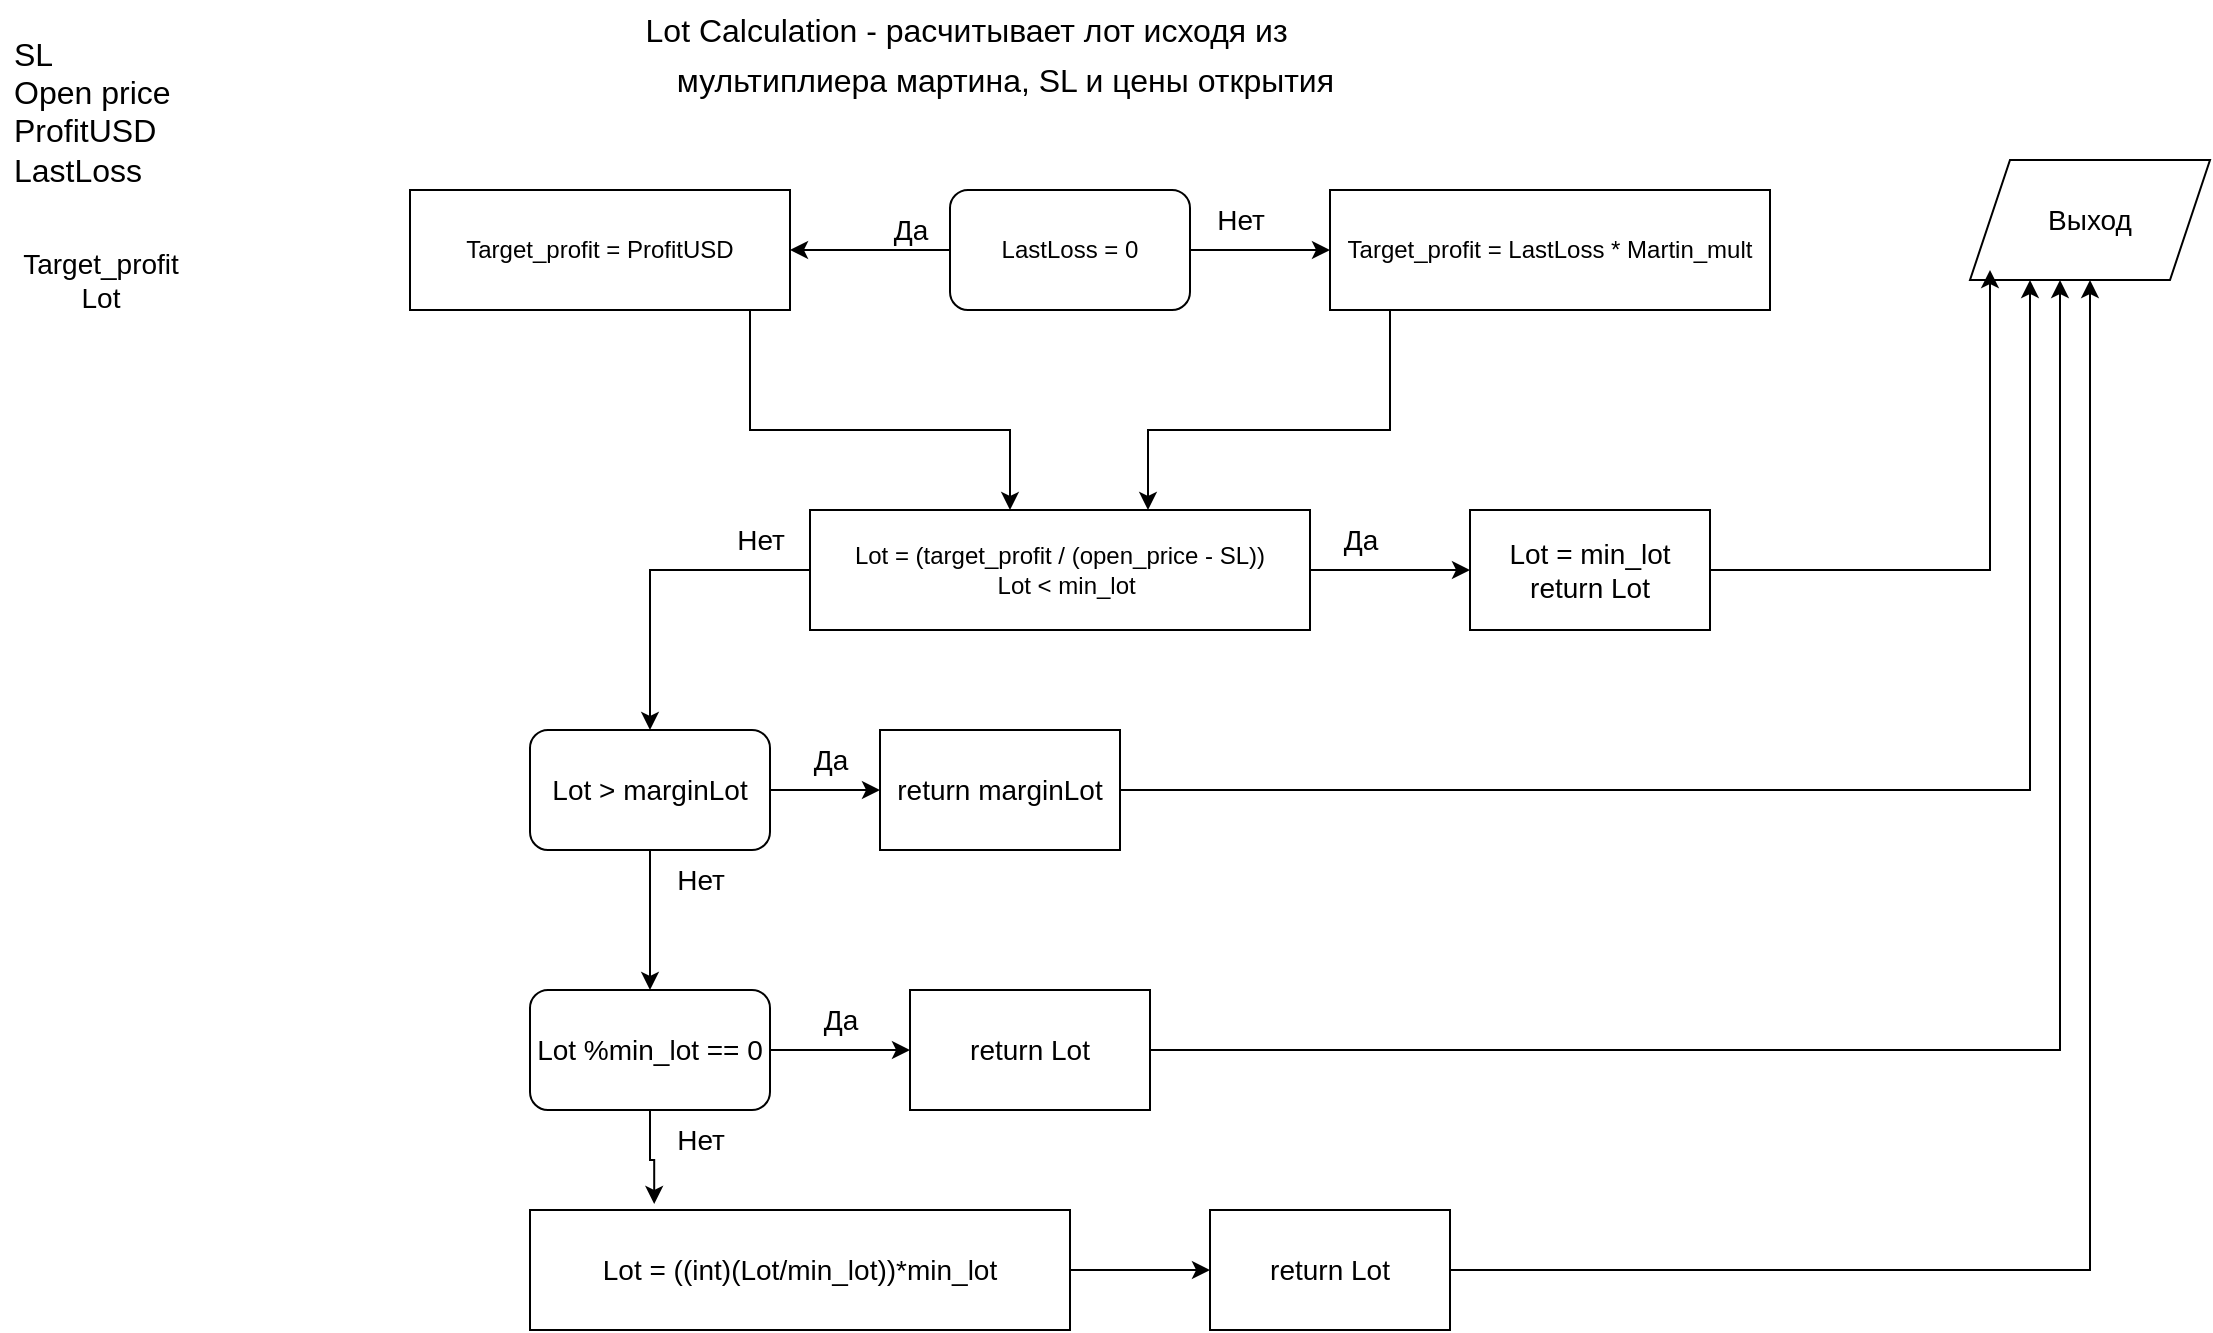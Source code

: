 <mxfile version="20.3.0" type="device"><diagram id="BsX_XXvSUA_xgmCD9t2Q" name="Page-1"><mxGraphModel dx="1185" dy="721" grid="1" gridSize="10" guides="1" tooltips="1" connect="1" arrows="1" fold="1" page="1" pageScale="1" pageWidth="1169" pageHeight="1654" math="0" shadow="0"><root><mxCell id="0"/><mxCell id="1" parent="0"/><mxCell id="hU_VBsq3rys60XU_JUN2-2" value="&lt;font style=&quot;font-size: 16px;&quot;&gt;Lot Calculation - расчитывает лот исходя из&amp;nbsp;&lt;/font&gt;" style="text;html=1;align=center;verticalAlign=middle;resizable=0;points=[];autosize=1;strokeColor=none;fillColor=none;fontSize=13;" parent="1" vertex="1"><mxGeometry x="325" y="25" width="350" height="30" as="geometry"/></mxCell><mxCell id="hU_VBsq3rys60XU_JUN2-3" value="&amp;nbsp;мультиплиера мартина, SL и цены открытия" style="text;html=1;align=center;verticalAlign=middle;resizable=0;points=[];autosize=1;strokeColor=none;fillColor=none;fontSize=16;" parent="1" vertex="1"><mxGeometry x="335" y="50" width="360" height="30" as="geometry"/></mxCell><mxCell id="hU_VBsq3rys60XU_JUN2-4" value="SL&lt;br&gt;Open price&lt;br&gt;ProfitUSD&lt;br&gt;&lt;div style=&quot;&quot;&gt;LastLoss&lt;/div&gt;&lt;div style=&quot;&quot;&gt;&lt;br&gt;&lt;/div&gt;&lt;div style=&quot;&quot;&gt;&lt;br&gt;&lt;/div&gt;" style="text;html=1;align=left;verticalAlign=middle;resizable=0;points=[];autosize=1;strokeColor=none;fillColor=none;fontSize=16;" parent="1" vertex="1"><mxGeometry x="20" y="35" width="100" height="130" as="geometry"/></mxCell><mxCell id="7bQ5JzUPnU7Kf8DwU2qM-7" style="edgeStyle=orthogonalEdgeStyle;rounded=0;orthogonalLoop=1;jettySize=auto;html=1;entryX=1;entryY=0.5;entryDx=0;entryDy=0;fontSize=14;" edge="1" parent="1" source="7bQ5JzUPnU7Kf8DwU2qM-1" target="7bQ5JzUPnU7Kf8DwU2qM-6"><mxGeometry relative="1" as="geometry"/></mxCell><mxCell id="7bQ5JzUPnU7Kf8DwU2qM-8" style="edgeStyle=orthogonalEdgeStyle;rounded=0;orthogonalLoop=1;jettySize=auto;html=1;entryX=0;entryY=0.5;entryDx=0;entryDy=0;fontSize=14;" edge="1" parent="1" source="7bQ5JzUPnU7Kf8DwU2qM-1" target="7bQ5JzUPnU7Kf8DwU2qM-5"><mxGeometry relative="1" as="geometry"/></mxCell><mxCell id="7bQ5JzUPnU7Kf8DwU2qM-1" value="LastLoss = 0" style="rounded=1;whiteSpace=wrap;html=1;" vertex="1" parent="1"><mxGeometry x="490" y="120" width="120" height="60" as="geometry"/></mxCell><mxCell id="7bQ5JzUPnU7Kf8DwU2qM-15" style="edgeStyle=orthogonalEdgeStyle;rounded=0;orthogonalLoop=1;jettySize=auto;html=1;entryX=0;entryY=0.5;entryDx=0;entryDy=0;fontSize=14;" edge="1" parent="1" source="7bQ5JzUPnU7Kf8DwU2qM-3" target="7bQ5JzUPnU7Kf8DwU2qM-14"><mxGeometry relative="1" as="geometry"/></mxCell><mxCell id="7bQ5JzUPnU7Kf8DwU2qM-20" style="edgeStyle=orthogonalEdgeStyle;rounded=0;orthogonalLoop=1;jettySize=auto;html=1;fontSize=14;" edge="1" parent="1" source="7bQ5JzUPnU7Kf8DwU2qM-3" target="7bQ5JzUPnU7Kf8DwU2qM-19"><mxGeometry relative="1" as="geometry"/></mxCell><mxCell id="7bQ5JzUPnU7Kf8DwU2qM-3" value="Lot = (target_profit / (open_price - SL))&lt;br&gt;&amp;nbsp; Lot &amp;lt; min_lot" style="rounded=0;whiteSpace=wrap;html=1;" vertex="1" parent="1"><mxGeometry x="420" y="280" width="250" height="60" as="geometry"/></mxCell><mxCell id="7bQ5JzUPnU7Kf8DwU2qM-4" value="&lt;font style=&quot;font-size: 14px;&quot;&gt;Target_profit&lt;br&gt;Lot&lt;br&gt;&lt;/font&gt;" style="text;html=1;align=center;verticalAlign=middle;resizable=0;points=[];autosize=1;strokeColor=none;fillColor=none;" vertex="1" parent="1"><mxGeometry x="15" y="140" width="100" height="50" as="geometry"/></mxCell><mxCell id="7bQ5JzUPnU7Kf8DwU2qM-12" style="edgeStyle=orthogonalEdgeStyle;rounded=0;orthogonalLoop=1;jettySize=auto;html=1;fontSize=14;" edge="1" parent="1" source="7bQ5JzUPnU7Kf8DwU2qM-5"><mxGeometry relative="1" as="geometry"><mxPoint x="589" y="280" as="targetPoint"/><Array as="points"><mxPoint x="710" y="240"/><mxPoint x="589" y="240"/></Array></mxGeometry></mxCell><mxCell id="7bQ5JzUPnU7Kf8DwU2qM-5" value="Target_profit = LastLoss * Martin_mult" style="rounded=0;whiteSpace=wrap;html=1;" vertex="1" parent="1"><mxGeometry x="680" y="120" width="220" height="60" as="geometry"/></mxCell><mxCell id="7bQ5JzUPnU7Kf8DwU2qM-11" style="edgeStyle=orthogonalEdgeStyle;rounded=0;orthogonalLoop=1;jettySize=auto;html=1;fontSize=14;" edge="1" parent="1" source="7bQ5JzUPnU7Kf8DwU2qM-6"><mxGeometry relative="1" as="geometry"><mxPoint x="520" y="280" as="targetPoint"/><Array as="points"><mxPoint x="390" y="240"/><mxPoint x="520" y="240"/></Array></mxGeometry></mxCell><mxCell id="7bQ5JzUPnU7Kf8DwU2qM-6" value="Target_profit = ProfitUSD" style="rounded=0;whiteSpace=wrap;html=1;" vertex="1" parent="1"><mxGeometry x="220" y="120" width="190" height="60" as="geometry"/></mxCell><mxCell id="7bQ5JzUPnU7Kf8DwU2qM-9" value="Да" style="text;html=1;align=center;verticalAlign=middle;resizable=0;points=[];autosize=1;strokeColor=none;fillColor=none;fontSize=14;" vertex="1" parent="1"><mxGeometry x="450" y="125" width="40" height="30" as="geometry"/></mxCell><mxCell id="7bQ5JzUPnU7Kf8DwU2qM-10" value="Нет" style="text;html=1;align=center;verticalAlign=middle;resizable=0;points=[];autosize=1;strokeColor=none;fillColor=none;fontSize=14;" vertex="1" parent="1"><mxGeometry x="610" y="120" width="50" height="30" as="geometry"/></mxCell><mxCell id="7bQ5JzUPnU7Kf8DwU2qM-13" value="Выход" style="shape=parallelogram;perimeter=parallelogramPerimeter;whiteSpace=wrap;html=1;fixedSize=1;fontSize=14;" vertex="1" parent="1"><mxGeometry x="1000" y="105" width="120" height="60" as="geometry"/></mxCell><mxCell id="7bQ5JzUPnU7Kf8DwU2qM-17" style="edgeStyle=orthogonalEdgeStyle;rounded=0;orthogonalLoop=1;jettySize=auto;html=1;fontSize=14;" edge="1" parent="1" source="7bQ5JzUPnU7Kf8DwU2qM-14"><mxGeometry relative="1" as="geometry"><mxPoint x="1010" y="160" as="targetPoint"/><Array as="points"><mxPoint x="1010" y="310"/></Array></mxGeometry></mxCell><mxCell id="7bQ5JzUPnU7Kf8DwU2qM-14" value="Lot = min_lot&lt;br&gt;return Lot" style="rounded=0;whiteSpace=wrap;html=1;fontSize=14;" vertex="1" parent="1"><mxGeometry x="750" y="280" width="120" height="60" as="geometry"/></mxCell><mxCell id="7bQ5JzUPnU7Kf8DwU2qM-16" value="Да" style="text;html=1;align=center;verticalAlign=middle;resizable=0;points=[];autosize=1;strokeColor=none;fillColor=none;fontSize=14;" vertex="1" parent="1"><mxGeometry x="675" y="280" width="40" height="30" as="geometry"/></mxCell><mxCell id="7bQ5JzUPnU7Kf8DwU2qM-22" style="edgeStyle=orthogonalEdgeStyle;rounded=0;orthogonalLoop=1;jettySize=auto;html=1;entryX=0;entryY=0.5;entryDx=0;entryDy=0;fontSize=14;" edge="1" parent="1" source="7bQ5JzUPnU7Kf8DwU2qM-19" target="7bQ5JzUPnU7Kf8DwU2qM-21"><mxGeometry relative="1" as="geometry"/></mxCell><mxCell id="7bQ5JzUPnU7Kf8DwU2qM-27" style="edgeStyle=orthogonalEdgeStyle;rounded=0;orthogonalLoop=1;jettySize=auto;html=1;entryX=0.5;entryY=0;entryDx=0;entryDy=0;fontSize=14;" edge="1" parent="1" source="7bQ5JzUPnU7Kf8DwU2qM-19" target="7bQ5JzUPnU7Kf8DwU2qM-26"><mxGeometry relative="1" as="geometry"/></mxCell><mxCell id="7bQ5JzUPnU7Kf8DwU2qM-19" value="Lot &amp;gt; marginLot" style="rounded=1;whiteSpace=wrap;html=1;fontSize=14;" vertex="1" parent="1"><mxGeometry x="280" y="390" width="120" height="60" as="geometry"/></mxCell><mxCell id="7bQ5JzUPnU7Kf8DwU2qM-25" style="edgeStyle=orthogonalEdgeStyle;rounded=0;orthogonalLoop=1;jettySize=auto;html=1;entryX=0.25;entryY=1;entryDx=0;entryDy=0;fontSize=14;" edge="1" parent="1" source="7bQ5JzUPnU7Kf8DwU2qM-21" target="7bQ5JzUPnU7Kf8DwU2qM-13"><mxGeometry relative="1" as="geometry"><Array as="points"><mxPoint x="1030" y="420"/></Array></mxGeometry></mxCell><mxCell id="7bQ5JzUPnU7Kf8DwU2qM-21" value="return marginLot" style="rounded=0;whiteSpace=wrap;html=1;fontSize=14;" vertex="1" parent="1"><mxGeometry x="455" y="390" width="120" height="60" as="geometry"/></mxCell><mxCell id="7bQ5JzUPnU7Kf8DwU2qM-23" value="Да" style="text;html=1;align=center;verticalAlign=middle;resizable=0;points=[];autosize=1;strokeColor=none;fillColor=none;fontSize=14;" vertex="1" parent="1"><mxGeometry x="410" y="390" width="40" height="30" as="geometry"/></mxCell><mxCell id="7bQ5JzUPnU7Kf8DwU2qM-24" value="Нет" style="text;html=1;align=center;verticalAlign=middle;resizable=0;points=[];autosize=1;strokeColor=none;fillColor=none;fontSize=14;" vertex="1" parent="1"><mxGeometry x="370" y="280" width="50" height="30" as="geometry"/></mxCell><mxCell id="7bQ5JzUPnU7Kf8DwU2qM-30" style="edgeStyle=orthogonalEdgeStyle;rounded=0;orthogonalLoop=1;jettySize=auto;html=1;entryX=0;entryY=0.5;entryDx=0;entryDy=0;fontSize=14;" edge="1" parent="1" source="7bQ5JzUPnU7Kf8DwU2qM-26" target="7bQ5JzUPnU7Kf8DwU2qM-29"><mxGeometry relative="1" as="geometry"/></mxCell><mxCell id="7bQ5JzUPnU7Kf8DwU2qM-34" style="edgeStyle=orthogonalEdgeStyle;rounded=0;orthogonalLoop=1;jettySize=auto;html=1;fontSize=14;entryX=0.23;entryY=-0.05;entryDx=0;entryDy=0;entryPerimeter=0;" edge="1" parent="1" source="7bQ5JzUPnU7Kf8DwU2qM-26" target="7bQ5JzUPnU7Kf8DwU2qM-33"><mxGeometry relative="1" as="geometry"/></mxCell><mxCell id="7bQ5JzUPnU7Kf8DwU2qM-26" value="Lot %min_lot == 0" style="rounded=1;whiteSpace=wrap;html=1;fontSize=14;" vertex="1" parent="1"><mxGeometry x="280" y="520" width="120" height="60" as="geometry"/></mxCell><mxCell id="7bQ5JzUPnU7Kf8DwU2qM-28" value="Нет" style="text;html=1;align=center;verticalAlign=middle;resizable=0;points=[];autosize=1;strokeColor=none;fillColor=none;fontSize=14;" vertex="1" parent="1"><mxGeometry x="340" y="450" width="50" height="30" as="geometry"/></mxCell><mxCell id="7bQ5JzUPnU7Kf8DwU2qM-32" style="edgeStyle=orthogonalEdgeStyle;rounded=0;orthogonalLoop=1;jettySize=auto;html=1;entryX=0.375;entryY=1;entryDx=0;entryDy=0;entryPerimeter=0;fontSize=14;" edge="1" parent="1" source="7bQ5JzUPnU7Kf8DwU2qM-29" target="7bQ5JzUPnU7Kf8DwU2qM-13"><mxGeometry relative="1" as="geometry"/></mxCell><mxCell id="7bQ5JzUPnU7Kf8DwU2qM-29" value="return Lot" style="rounded=0;whiteSpace=wrap;html=1;fontSize=14;" vertex="1" parent="1"><mxGeometry x="470" y="520" width="120" height="60" as="geometry"/></mxCell><mxCell id="7bQ5JzUPnU7Kf8DwU2qM-31" value="Да" style="text;html=1;align=center;verticalAlign=middle;resizable=0;points=[];autosize=1;strokeColor=none;fillColor=none;fontSize=14;" vertex="1" parent="1"><mxGeometry x="415" y="520" width="40" height="30" as="geometry"/></mxCell><mxCell id="7bQ5JzUPnU7Kf8DwU2qM-38" style="edgeStyle=orthogonalEdgeStyle;rounded=0;orthogonalLoop=1;jettySize=auto;html=1;entryX=0;entryY=0.5;entryDx=0;entryDy=0;fontSize=14;" edge="1" parent="1" source="7bQ5JzUPnU7Kf8DwU2qM-33" target="7bQ5JzUPnU7Kf8DwU2qM-36"><mxGeometry relative="1" as="geometry"/></mxCell><mxCell id="7bQ5JzUPnU7Kf8DwU2qM-33" value="Lot = ((int)(Lot/min_lot))*min_lot" style="rounded=0;whiteSpace=wrap;html=1;fontSize=14;" vertex="1" parent="1"><mxGeometry x="280" y="630" width="270" height="60" as="geometry"/></mxCell><mxCell id="7bQ5JzUPnU7Kf8DwU2qM-35" value="Нет" style="text;html=1;align=center;verticalAlign=middle;resizable=0;points=[];autosize=1;strokeColor=none;fillColor=none;fontSize=14;" vertex="1" parent="1"><mxGeometry x="340" y="580" width="50" height="30" as="geometry"/></mxCell><mxCell id="7bQ5JzUPnU7Kf8DwU2qM-39" style="edgeStyle=orthogonalEdgeStyle;rounded=0;orthogonalLoop=1;jettySize=auto;html=1;entryX=0.5;entryY=1;entryDx=0;entryDy=0;fontSize=14;" edge="1" parent="1" source="7bQ5JzUPnU7Kf8DwU2qM-36" target="7bQ5JzUPnU7Kf8DwU2qM-13"><mxGeometry relative="1" as="geometry"/></mxCell><mxCell id="7bQ5JzUPnU7Kf8DwU2qM-36" value="return Lot" style="rounded=0;whiteSpace=wrap;html=1;fontSize=14;" vertex="1" parent="1"><mxGeometry x="620" y="630" width="120" height="60" as="geometry"/></mxCell></root></mxGraphModel></diagram></mxfile>